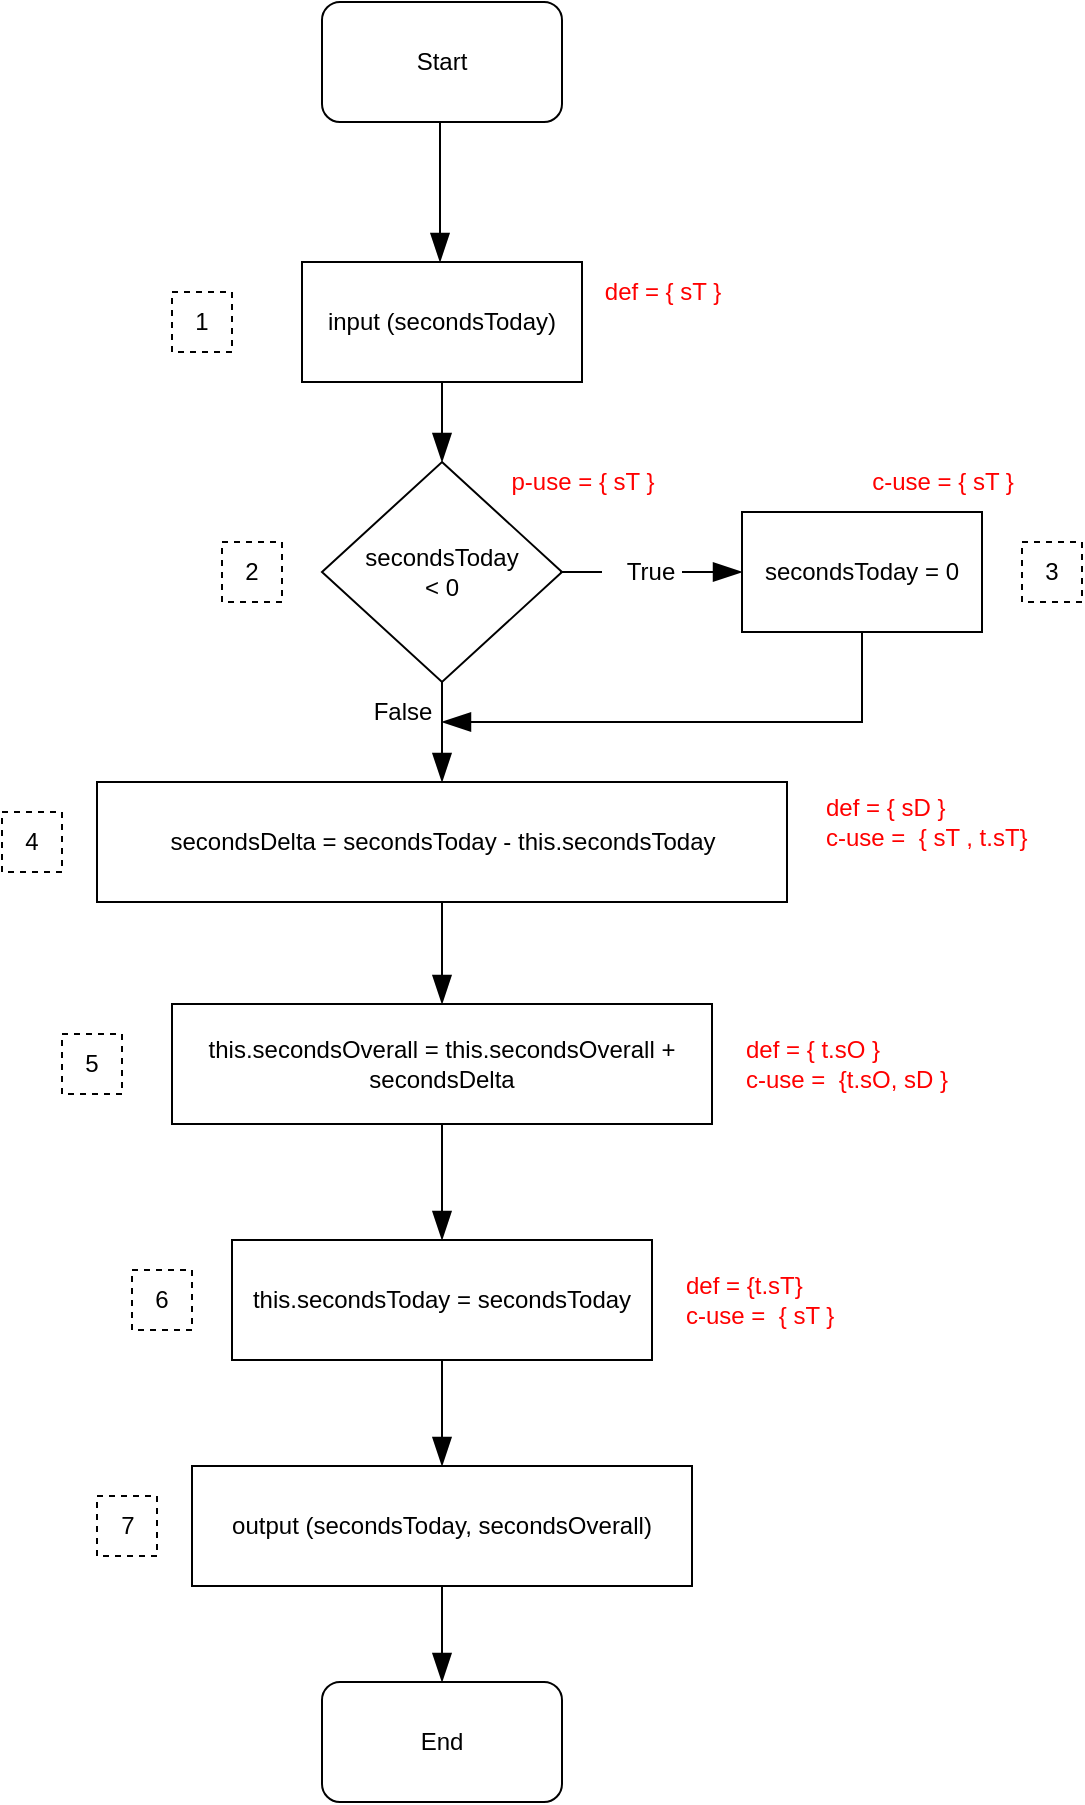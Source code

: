 <mxfile version="20.6.0" type="device" pages="2"><diagram id="liOgvTgpAcUxvXq3eYZ4" name="adjustSecond"><mxGraphModel dx="514" dy="450" grid="1" gridSize="10" guides="1" tooltips="1" connect="1" arrows="1" fold="1" page="1" pageScale="1" pageWidth="827" pageHeight="1169" math="0" shadow="0"><root><mxCell id="0"/><mxCell id="1" parent="0"/><mxCell id="0M1-VgwP2EdlSV_IYFY_-9" style="edgeStyle=orthogonalEdgeStyle;rounded=0;orthogonalLoop=1;jettySize=auto;html=1;entryX=0.5;entryY=0;entryDx=0;entryDy=0;endSize=12;endArrow=blockThin;endFill=1;" edge="1" parent="1"><mxGeometry relative="1" as="geometry"><mxPoint x="239" y="230" as="sourcePoint"/><mxPoint x="239" y="300" as="targetPoint"/></mxGeometry></mxCell><mxCell id="0M1-VgwP2EdlSV_IYFY_-1" value="Start" style="rounded=1;whiteSpace=wrap;html=1;" vertex="1" parent="1"><mxGeometry x="180" y="170" width="120" height="60" as="geometry"/></mxCell><mxCell id="0M1-VgwP2EdlSV_IYFY_-10" style="edgeStyle=orthogonalEdgeStyle;rounded=0;orthogonalLoop=1;jettySize=auto;html=1;entryX=0.5;entryY=0;entryDx=0;entryDy=0;endArrow=blockThin;endFill=1;endSize=12;" edge="1" parent="1" source="0M1-VgwP2EdlSV_IYFY_-2" target="0M1-VgwP2EdlSV_IYFY_-3"><mxGeometry relative="1" as="geometry"/></mxCell><mxCell id="0M1-VgwP2EdlSV_IYFY_-2" value="input (secondsToday)" style="rounded=0;whiteSpace=wrap;html=1;" vertex="1" parent="1"><mxGeometry x="170" y="300" width="140" height="60" as="geometry"/></mxCell><mxCell id="0M1-VgwP2EdlSV_IYFY_-11" style="edgeStyle=orthogonalEdgeStyle;rounded=0;orthogonalLoop=1;jettySize=auto;html=1;entryX=0;entryY=0.5;entryDx=0;entryDy=0;endArrow=blockThin;endFill=1;endSize=12;startArrow=none;" edge="1" parent="1" source="0M1-VgwP2EdlSV_IYFY_-40" target="0M1-VgwP2EdlSV_IYFY_-4"><mxGeometry relative="1" as="geometry"/></mxCell><mxCell id="0M1-VgwP2EdlSV_IYFY_-12" style="edgeStyle=orthogonalEdgeStyle;rounded=0;orthogonalLoop=1;jettySize=auto;html=1;entryX=0.5;entryY=0;entryDx=0;entryDy=0;endArrow=blockThin;endFill=1;endSize=12;" edge="1" parent="1" source="0M1-VgwP2EdlSV_IYFY_-3" target="0M1-VgwP2EdlSV_IYFY_-5"><mxGeometry relative="1" as="geometry"/></mxCell><mxCell id="0M1-VgwP2EdlSV_IYFY_-3" value="&lt;div&gt;secondsToday&lt;/div&gt;&lt;div&gt;&amp;lt; 0&lt;br&gt;&lt;/div&gt;" style="rhombus;whiteSpace=wrap;html=1;" vertex="1" parent="1"><mxGeometry x="180" y="400" width="120" height="110" as="geometry"/></mxCell><mxCell id="0M1-VgwP2EdlSV_IYFY_-14" style="edgeStyle=orthogonalEdgeStyle;rounded=0;orthogonalLoop=1;jettySize=auto;html=1;endArrow=blockThin;endFill=1;endSize=12;" edge="1" parent="1" source="0M1-VgwP2EdlSV_IYFY_-4"><mxGeometry relative="1" as="geometry"><mxPoint x="240" y="530" as="targetPoint"/><Array as="points"><mxPoint x="450" y="530"/></Array></mxGeometry></mxCell><mxCell id="0M1-VgwP2EdlSV_IYFY_-4" value="secondsToday = 0" style="rounded=0;whiteSpace=wrap;html=1;" vertex="1" parent="1"><mxGeometry x="390" y="425" width="120" height="60" as="geometry"/></mxCell><mxCell id="0M1-VgwP2EdlSV_IYFY_-15" style="edgeStyle=orthogonalEdgeStyle;rounded=0;orthogonalLoop=1;jettySize=auto;html=1;entryX=0.5;entryY=0;entryDx=0;entryDy=0;endArrow=blockThin;endFill=1;endSize=12;" edge="1" parent="1" source="0M1-VgwP2EdlSV_IYFY_-5" target="0M1-VgwP2EdlSV_IYFY_-6"><mxGeometry relative="1" as="geometry"/></mxCell><mxCell id="0M1-VgwP2EdlSV_IYFY_-5" value="secondsDelta = secondsToday - this.secondsToday" style="rounded=0;whiteSpace=wrap;html=1;" vertex="1" parent="1"><mxGeometry x="67.5" y="560" width="345" height="60" as="geometry"/></mxCell><mxCell id="0M1-VgwP2EdlSV_IYFY_-16" style="edgeStyle=orthogonalEdgeStyle;rounded=0;orthogonalLoop=1;jettySize=auto;html=1;entryX=0.5;entryY=0;entryDx=0;entryDy=0;endArrow=blockThin;endFill=1;endSize=12;" edge="1" parent="1" source="0M1-VgwP2EdlSV_IYFY_-6" target="0M1-VgwP2EdlSV_IYFY_-7"><mxGeometry relative="1" as="geometry"/></mxCell><mxCell id="0M1-VgwP2EdlSV_IYFY_-6" value="&lt;div&gt;this.secondsOverall = this.secondsOverall + secondsDelta&lt;/div&gt;" style="rounded=0;whiteSpace=wrap;html=1;" vertex="1" parent="1"><mxGeometry x="105" y="671" width="270" height="60" as="geometry"/></mxCell><mxCell id="0M1-VgwP2EdlSV_IYFY_-17" style="edgeStyle=orthogonalEdgeStyle;rounded=0;orthogonalLoop=1;jettySize=auto;html=1;entryX=0.5;entryY=0;entryDx=0;entryDy=0;endArrow=blockThin;endFill=1;endSize=12;" edge="1" parent="1" source="0M1-VgwP2EdlSV_IYFY_-7" target="0M1-VgwP2EdlSV_IYFY_-8"><mxGeometry relative="1" as="geometry"/></mxCell><mxCell id="0M1-VgwP2EdlSV_IYFY_-7" value="this.secondsToday = secondsToday" style="rounded=0;whiteSpace=wrap;html=1;" vertex="1" parent="1"><mxGeometry x="135" y="789" width="210" height="60" as="geometry"/></mxCell><mxCell id="0M1-VgwP2EdlSV_IYFY_-39" style="edgeStyle=orthogonalEdgeStyle;rounded=0;orthogonalLoop=1;jettySize=auto;html=1;entryX=0.5;entryY=0;entryDx=0;entryDy=0;fontColor=#000000;endArrow=blockThin;endFill=1;endSize=12;" edge="1" parent="1" source="0M1-VgwP2EdlSV_IYFY_-8" target="0M1-VgwP2EdlSV_IYFY_-38"><mxGeometry relative="1" as="geometry"/></mxCell><mxCell id="0M1-VgwP2EdlSV_IYFY_-8" value="output (secondsToday, secondsOverall)" style="rounded=0;whiteSpace=wrap;html=1;" vertex="1" parent="1"><mxGeometry x="115" y="902" width="250" height="60" as="geometry"/></mxCell><mxCell id="0M1-VgwP2EdlSV_IYFY_-19" value="1" style="whiteSpace=wrap;html=1;aspect=fixed;dashed=1;" vertex="1" parent="1"><mxGeometry x="105" y="315" width="30" height="30" as="geometry"/></mxCell><mxCell id="0M1-VgwP2EdlSV_IYFY_-21" value="2" style="whiteSpace=wrap;html=1;aspect=fixed;dashed=1;" vertex="1" parent="1"><mxGeometry x="130" y="440" width="30" height="30" as="geometry"/></mxCell><mxCell id="0M1-VgwP2EdlSV_IYFY_-22" value="3" style="whiteSpace=wrap;html=1;aspect=fixed;dashed=1;" vertex="1" parent="1"><mxGeometry x="530" y="440" width="30" height="30" as="geometry"/></mxCell><mxCell id="0M1-VgwP2EdlSV_IYFY_-23" value="4" style="whiteSpace=wrap;html=1;aspect=fixed;dashed=1;" vertex="1" parent="1"><mxGeometry x="20" y="575" width="30" height="30" as="geometry"/></mxCell><mxCell id="0M1-VgwP2EdlSV_IYFY_-24" value="5" style="whiteSpace=wrap;html=1;aspect=fixed;dashed=1;" vertex="1" parent="1"><mxGeometry x="50" y="686" width="30" height="30" as="geometry"/></mxCell><mxCell id="0M1-VgwP2EdlSV_IYFY_-25" value="6" style="whiteSpace=wrap;html=1;aspect=fixed;dashed=1;" vertex="1" parent="1"><mxGeometry x="85" y="804" width="30" height="30" as="geometry"/></mxCell><mxCell id="0M1-VgwP2EdlSV_IYFY_-26" value="7" style="whiteSpace=wrap;html=1;aspect=fixed;dashed=1;" vertex="1" parent="1"><mxGeometry x="67.5" y="917" width="30" height="30" as="geometry"/></mxCell><mxCell id="0M1-VgwP2EdlSV_IYFY_-28" value="def = { sT }" style="text;html=1;align=center;verticalAlign=middle;resizable=0;points=[];autosize=1;strokeColor=none;fillColor=none;fontColor=#FF0000;" vertex="1" parent="1"><mxGeometry x="310" y="300" width="80" height="30" as="geometry"/></mxCell><mxCell id="0M1-VgwP2EdlSV_IYFY_-29" value="p-use = { sT }" style="text;html=1;align=center;verticalAlign=middle;resizable=0;points=[];autosize=1;strokeColor=none;fillColor=none;fontColor=#FF0000;" vertex="1" parent="1"><mxGeometry x="260" y="395" width="100" height="30" as="geometry"/></mxCell><mxCell id="0M1-VgwP2EdlSV_IYFY_-30" value="c-use = { sT }" style="text;html=1;align=center;verticalAlign=middle;resizable=0;points=[];autosize=1;strokeColor=none;fillColor=none;fontColor=#FF0000;" vertex="1" parent="1"><mxGeometry x="440" y="395" width="100" height="30" as="geometry"/></mxCell><mxCell id="0M1-VgwP2EdlSV_IYFY_-31" value="&lt;div&gt;def = { sD }&lt;/div&gt;&lt;div&gt;c-use =&amp;nbsp; { sT , t.sT}&lt;/div&gt;" style="text;html=1;align=left;verticalAlign=middle;resizable=0;points=[];autosize=1;strokeColor=none;fillColor=none;fontColor=#FF0000;" vertex="1" parent="1"><mxGeometry x="430" y="560" width="120" height="40" as="geometry"/></mxCell><mxCell id="0M1-VgwP2EdlSV_IYFY_-32" value="&lt;div&gt;def = { t.sO }&lt;/div&gt;&lt;div&gt;c-use =&amp;nbsp; {t.sO, sD }&lt;/div&gt;" style="text;html=1;align=left;verticalAlign=middle;resizable=0;points=[];autosize=1;strokeColor=none;fillColor=none;fontColor=#FF0000;" vertex="1" parent="1"><mxGeometry x="390" y="681" width="130" height="40" as="geometry"/></mxCell><mxCell id="0M1-VgwP2EdlSV_IYFY_-33" value="&lt;div&gt;def = {t.sT}&lt;br&gt;&lt;/div&gt;&lt;div&gt;c-use =&amp;nbsp; { sT }&lt;/div&gt;" style="text;html=1;align=left;verticalAlign=middle;resizable=0;points=[];autosize=1;strokeColor=none;fillColor=none;fontColor=#FF0000;" vertex="1" parent="1"><mxGeometry x="360" y="799" width="100" height="40" as="geometry"/></mxCell><mxCell id="0M1-VgwP2EdlSV_IYFY_-38" value="End" style="rounded=1;whiteSpace=wrap;html=1;" vertex="1" parent="1"><mxGeometry x="180" y="1010" width="120" height="60" as="geometry"/></mxCell><mxCell id="0M1-VgwP2EdlSV_IYFY_-40" value="True" style="text;html=1;align=center;verticalAlign=middle;resizable=0;points=[];autosize=1;strokeColor=none;fillColor=none;fontColor=#000000;" vertex="1" parent="1"><mxGeometry x="319" y="440" width="50" height="30" as="geometry"/></mxCell><mxCell id="0M1-VgwP2EdlSV_IYFY_-43" value="" style="edgeStyle=orthogonalEdgeStyle;rounded=0;orthogonalLoop=1;jettySize=auto;html=1;entryX=0;entryY=0.5;entryDx=0;entryDy=0;endArrow=none;endFill=1;endSize=12;" edge="1" parent="1" source="0M1-VgwP2EdlSV_IYFY_-3" target="0M1-VgwP2EdlSV_IYFY_-40"><mxGeometry relative="1" as="geometry"><mxPoint x="300" y="455" as="sourcePoint"/><mxPoint x="390" y="455" as="targetPoint"/></mxGeometry></mxCell><mxCell id="0M1-VgwP2EdlSV_IYFY_-44" value="False" style="text;html=1;align=center;verticalAlign=middle;resizable=0;points=[];autosize=1;strokeColor=none;fillColor=none;fontColor=#000000;" vertex="1" parent="1"><mxGeometry x="195" y="510" width="50" height="30" as="geometry"/></mxCell></root></mxGraphModel></diagram><diagram id="D2rokzKqCzyFWOG7JVVC" name="parseSecond"><mxGraphModel dx="953" dy="440" grid="1" gridSize="10" guides="1" tooltips="1" connect="1" arrows="1" fold="1" page="1" pageScale="1" pageWidth="827" pageHeight="1169" math="0" shadow="0"><root><mxCell id="0"/><mxCell id="1" parent="0"/><mxCell id="TjKE5htQDsoCF-OmqS9V-12" value="" style="edgeStyle=orthogonalEdgeStyle;rounded=0;orthogonalLoop=1;jettySize=auto;html=1;fontColor=#000000;endArrow=blockThin;endFill=1;endSize=12;" edge="1" parent="1" source="TjKE5htQDsoCF-OmqS9V-1" target="TjKE5htQDsoCF-OmqS9V-2"><mxGeometry relative="1" as="geometry"/></mxCell><mxCell id="TjKE5htQDsoCF-OmqS9V-1" value="Start" style="rounded=1;whiteSpace=wrap;html=1;fontColor=#000000;" vertex="1" parent="1"><mxGeometry x="160" y="260" width="120" height="60" as="geometry"/></mxCell><mxCell id="TjKE5htQDsoCF-OmqS9V-13" style="edgeStyle=orthogonalEdgeStyle;rounded=0;orthogonalLoop=1;jettySize=auto;html=1;entryX=0.5;entryY=0;entryDx=0;entryDy=0;fontColor=#000000;endArrow=blockThin;endFill=1;endSize=12;" edge="1" parent="1" source="TjKE5htQDsoCF-OmqS9V-2" target="TjKE5htQDsoCF-OmqS9V-3"><mxGeometry relative="1" as="geometry"/></mxCell><mxCell id="TjKE5htQDsoCF-OmqS9V-2" value="Input ( strTime )" style="rounded=0;whiteSpace=wrap;html=1;fontColor=#000000;" vertex="1" parent="1"><mxGeometry x="160" y="370" width="120" height="60" as="geometry"/></mxCell><mxCell id="TjKE5htQDsoCF-OmqS9V-14" style="edgeStyle=orthogonalEdgeStyle;rounded=0;orthogonalLoop=1;jettySize=auto;html=1;entryX=0.5;entryY=0;entryDx=0;entryDy=0;fontColor=#000000;endArrow=blockThin;endFill=1;endSize=12;" edge="1" parent="1" source="TjKE5htQDsoCF-OmqS9V-3" target="TjKE5htQDsoCF-OmqS9V-4"><mxGeometry relative="1" as="geometry"/></mxCell><mxCell id="TjKE5htQDsoCF-OmqS9V-3" value="p = a pattern" style="rounded=0;whiteSpace=wrap;html=1;fontColor=#000000;" vertex="1" parent="1"><mxGeometry x="160" y="470" width="120" height="60" as="geometry"/></mxCell><mxCell id="TjKE5htQDsoCF-OmqS9V-15" style="edgeStyle=orthogonalEdgeStyle;rounded=0;orthogonalLoop=1;jettySize=auto;html=1;entryX=0.5;entryY=0;entryDx=0;entryDy=0;fontColor=#000000;endArrow=blockThin;endFill=1;endSize=12;" edge="1" parent="1" source="TjKE5htQDsoCF-OmqS9V-4" target="TjKE5htQDsoCF-OmqS9V-5"><mxGeometry relative="1" as="geometry"/></mxCell><mxCell id="TjKE5htQDsoCF-OmqS9V-4" value="m = p.matcher(strTime)" style="rounded=0;whiteSpace=wrap;html=1;fontColor=#000000;" vertex="1" parent="1"><mxGeometry x="145" y="560" width="150" height="60" as="geometry"/></mxCell><mxCell id="TjKE5htQDsoCF-OmqS9V-16" style="edgeStyle=orthogonalEdgeStyle;rounded=0;orthogonalLoop=1;jettySize=auto;html=1;entryX=0;entryY=0.5;entryDx=0;entryDy=0;fontColor=#000000;endArrow=blockThin;endFill=1;endSize=12;" edge="1" parent="1" source="TjKE5htQDsoCF-OmqS9V-5" target="TjKE5htQDsoCF-OmqS9V-6"><mxGeometry relative="1" as="geometry"/></mxCell><mxCell id="P1FGXtTaocOsbsi9R6dG-17" value="True" style="edgeLabel;html=1;align=center;verticalAlign=middle;resizable=0;points=[];fontColor=#000000;" vertex="1" connectable="0" parent="TjKE5htQDsoCF-OmqS9V-16"><mxGeometry x="0.222" y="2" relative="1" as="geometry"><mxPoint as="offset"/></mxGeometry></mxCell><mxCell id="TjKE5htQDsoCF-OmqS9V-18" style="edgeStyle=orthogonalEdgeStyle;rounded=0;orthogonalLoop=1;jettySize=auto;html=1;entryX=0.5;entryY=0;entryDx=0;entryDy=0;fontColor=#000000;endArrow=blockThin;endFill=1;endSize=12;" edge="1" parent="1" source="TjKE5htQDsoCF-OmqS9V-5" target="TjKE5htQDsoCF-OmqS9V-7"><mxGeometry relative="1" as="geometry"/></mxCell><mxCell id="TjKE5htQDsoCF-OmqS9V-5" value="m.matches" style="rhombus;whiteSpace=wrap;html=1;rounded=0;fontColor=#000000;" vertex="1" parent="1"><mxGeometry x="170" y="650" width="100" height="80" as="geometry"/></mxCell><mxCell id="TjKE5htQDsoCF-OmqS9V-6" value="ParseException" style="rounded=0;whiteSpace=wrap;html=1;fontColor=#000000;" vertex="1" parent="1"><mxGeometry x="360" y="675" width="120" height="30" as="geometry"/></mxCell><mxCell id="TjKE5htQDsoCF-OmqS9V-19" style="edgeStyle=orthogonalEdgeStyle;rounded=0;orthogonalLoop=1;jettySize=auto;html=1;entryX=0.5;entryY=0;entryDx=0;entryDy=0;fontColor=#000000;endArrow=blockThin;endFill=1;endSize=12;" edge="1" parent="1" source="TjKE5htQDsoCF-OmqS9V-7" target="TjKE5htQDsoCF-OmqS9V-8"><mxGeometry relative="1" as="geometry"/></mxCell><mxCell id="TjKE5htQDsoCF-OmqS9V-7" value="hours = parseInt(m)" style="rounded=0;whiteSpace=wrap;html=1;fontColor=#000000;" vertex="1" parent="1"><mxGeometry x="145" y="800" width="150" height="60" as="geometry"/></mxCell><mxCell id="TjKE5htQDsoCF-OmqS9V-20" style="edgeStyle=orthogonalEdgeStyle;rounded=0;orthogonalLoop=1;jettySize=auto;html=1;entryX=0.5;entryY=0;entryDx=0;entryDy=0;fontColor=#000000;endArrow=blockThin;endFill=1;endSize=12;" edge="1" parent="1" source="TjKE5htQDsoCF-OmqS9V-8" target="TjKE5htQDsoCF-OmqS9V-9"><mxGeometry relative="1" as="geometry"/></mxCell><mxCell id="TjKE5htQDsoCF-OmqS9V-8" value="minutes = parseInt(m)" style="rounded=0;whiteSpace=wrap;html=1;fontColor=#000000;" vertex="1" parent="1"><mxGeometry x="145" y="890" width="150" height="60" as="geometry"/></mxCell><mxCell id="TjKE5htQDsoCF-OmqS9V-21" style="edgeStyle=orthogonalEdgeStyle;rounded=0;orthogonalLoop=1;jettySize=auto;html=1;entryX=0.5;entryY=0;entryDx=0;entryDy=0;fontColor=#000000;endArrow=blockThin;endFill=1;endSize=12;" edge="1" parent="1" source="TjKE5htQDsoCF-OmqS9V-9" target="TjKE5htQDsoCF-OmqS9V-10"><mxGeometry relative="1" as="geometry"/></mxCell><mxCell id="TjKE5htQDsoCF-OmqS9V-9" value="seconds = parseInt(m)" style="rounded=0;whiteSpace=wrap;html=1;fontColor=#000000;" vertex="1" parent="1"><mxGeometry x="145" y="980" width="150" height="60" as="geometry"/></mxCell><mxCell id="TjKE5htQDsoCF-OmqS9V-22" style="edgeStyle=orthogonalEdgeStyle;rounded=0;orthogonalLoop=1;jettySize=auto;html=1;entryX=0.5;entryY=0;entryDx=0;entryDy=0;fontColor=#000000;endArrow=blockThin;endFill=1;endSize=12;" edge="1" parent="1" source="TjKE5htQDsoCF-OmqS9V-10" target="TjKE5htQDsoCF-OmqS9V-11"><mxGeometry relative="1" as="geometry"/></mxCell><mxCell id="TjKE5htQDsoCF-OmqS9V-10" value="out = hours*36000 + minutes*60 + seconds" style="rounded=0;whiteSpace=wrap;html=1;fontColor=#000000;" vertex="1" parent="1"><mxGeometry x="80" y="1100" width="280" height="60" as="geometry"/></mxCell><mxCell id="P1FGXtTaocOsbsi9R6dG-3" style="edgeStyle=orthogonalEdgeStyle;rounded=0;orthogonalLoop=1;jettySize=auto;html=1;entryX=0.5;entryY=0;entryDx=0;entryDy=0;fontColor=#000000;endArrow=blockThin;endFill=1;endSize=12;" edge="1" parent="1" source="TjKE5htQDsoCF-OmqS9V-11" target="P1FGXtTaocOsbsi9R6dG-2"><mxGeometry relative="1" as="geometry"/></mxCell><mxCell id="TjKE5htQDsoCF-OmqS9V-11" value="output (out)" style="rounded=0;whiteSpace=wrap;html=1;fontColor=#000000;" vertex="1" parent="1"><mxGeometry x="160" y="1220" width="120" height="60" as="geometry"/></mxCell><mxCell id="FSAUQ5xEQcKxpu0eYRTK-2" value="1" style="whiteSpace=wrap;html=1;aspect=fixed;dashed=1;" vertex="1" parent="1"><mxGeometry x="105" y="385" width="30" height="30" as="geometry"/></mxCell><mxCell id="FSAUQ5xEQcKxpu0eYRTK-3" value="2" style="whiteSpace=wrap;html=1;aspect=fixed;dashed=1;" vertex="1" parent="1"><mxGeometry x="105" y="485" width="30" height="30" as="geometry"/></mxCell><mxCell id="FSAUQ5xEQcKxpu0eYRTK-4" value="3" style="whiteSpace=wrap;html=1;aspect=fixed;dashed=1;" vertex="1" parent="1"><mxGeometry x="90" y="575" width="30" height="30" as="geometry"/></mxCell><mxCell id="FSAUQ5xEQcKxpu0eYRTK-5" value="4" style="whiteSpace=wrap;html=1;aspect=fixed;dashed=1;" vertex="1" parent="1"><mxGeometry x="120" y="675" width="30" height="30" as="geometry"/></mxCell><mxCell id="FSAUQ5xEQcKxpu0eYRTK-6" value="5" style="whiteSpace=wrap;html=1;aspect=fixed;dashed=1;" vertex="1" parent="1"><mxGeometry x="500" y="675" width="30" height="30" as="geometry"/></mxCell><mxCell id="FSAUQ5xEQcKxpu0eYRTK-7" value="6" style="whiteSpace=wrap;html=1;aspect=fixed;dashed=1;" vertex="1" parent="1"><mxGeometry x="90" y="815" width="30" height="30" as="geometry"/></mxCell><mxCell id="FSAUQ5xEQcKxpu0eYRTK-8" value="7" style="whiteSpace=wrap;html=1;aspect=fixed;dashed=1;" vertex="1" parent="1"><mxGeometry x="90" y="905" width="30" height="30" as="geometry"/></mxCell><mxCell id="FSAUQ5xEQcKxpu0eYRTK-9" value="8" style="whiteSpace=wrap;html=1;aspect=fixed;dashed=1;" vertex="1" parent="1"><mxGeometry x="90" y="995" width="30" height="30" as="geometry"/></mxCell><mxCell id="FSAUQ5xEQcKxpu0eYRTK-10" value="9" style="whiteSpace=wrap;html=1;aspect=fixed;dashed=1;" vertex="1" parent="1"><mxGeometry x="30" y="1115" width="30" height="30" as="geometry"/></mxCell><mxCell id="P1FGXtTaocOsbsi9R6dG-1" value="10" style="whiteSpace=wrap;html=1;aspect=fixed;dashed=1;" vertex="1" parent="1"><mxGeometry x="105" y="1235" width="30" height="30" as="geometry"/></mxCell><mxCell id="P1FGXtTaocOsbsi9R6dG-2" value="End" style="rounded=1;whiteSpace=wrap;html=1;fontColor=#000000;" vertex="1" parent="1"><mxGeometry x="160" y="1340" width="120" height="60" as="geometry"/></mxCell><mxCell id="P1FGXtTaocOsbsi9R6dG-5" value="def = { strT }" style="text;html=1;align=center;verticalAlign=middle;resizable=0;points=[];autosize=1;strokeColor=none;fillColor=none;fontColor=#FF0000;" vertex="1" parent="1"><mxGeometry x="290" y="385" width="90" height="30" as="geometry"/></mxCell><mxCell id="P1FGXtTaocOsbsi9R6dG-6" value="def = { p }" style="text;html=1;align=center;verticalAlign=middle;resizable=0;points=[];autosize=1;strokeColor=none;fillColor=none;fontColor=#FF0000;" vertex="1" parent="1"><mxGeometry x="295" y="475" width="70" height="30" as="geometry"/></mxCell><mxCell id="P1FGXtTaocOsbsi9R6dG-7" value="&lt;div&gt;def = { m }&lt;/div&gt;&lt;div&gt;c-use = { p, strT }&lt;br&gt;&lt;/div&gt;" style="text;html=1;align=left;verticalAlign=middle;resizable=0;points=[];autosize=1;strokeColor=none;fillColor=none;fontColor=#FF0000;" vertex="1" parent="1"><mxGeometry x="314" y="570" width="120" height="40" as="geometry"/></mxCell><mxCell id="P1FGXtTaocOsbsi9R6dG-8" value="p-use = { m }" style="text;html=1;align=center;verticalAlign=middle;resizable=0;points=[];autosize=1;strokeColor=none;fillColor=none;fontColor=#FF0000;" vertex="1" parent="1"><mxGeometry x="250" y="645" width="90" height="30" as="geometry"/></mxCell><mxCell id="P1FGXtTaocOsbsi9R6dG-9" value="&lt;div&gt;def = { hour }&lt;br&gt;&lt;/div&gt;&lt;div&gt;c-use = { m }&lt;/div&gt;" style="text;html=1;align=left;verticalAlign=middle;resizable=0;points=[];autosize=1;strokeColor=none;fillColor=none;fontColor=#FF0000;" vertex="1" parent="1"><mxGeometry x="310" y="810" width="90" height="40" as="geometry"/></mxCell><mxCell id="P1FGXtTaocOsbsi9R6dG-10" value="&lt;div&gt;def = { minutes }&lt;/div&gt;&lt;div&gt;c-use = { m }&lt;br&gt;&lt;/div&gt;" style="text;html=1;align=left;verticalAlign=middle;resizable=0;points=[];autosize=1;strokeColor=none;fillColor=none;fontColor=#FF0000;" vertex="1" parent="1"><mxGeometry x="310" y="900" width="110" height="40" as="geometry"/></mxCell><mxCell id="P1FGXtTaocOsbsi9R6dG-14" value="&lt;div&gt;def = { seconds }&lt;/div&gt;&lt;div&gt;c-use = { m }&lt;br&gt;&lt;/div&gt;" style="text;html=1;align=left;verticalAlign=middle;resizable=0;points=[];autosize=1;strokeColor=none;fillColor=none;fontColor=#FF0000;" vertex="1" parent="1"><mxGeometry x="310" y="990" width="120" height="40" as="geometry"/></mxCell><mxCell id="P1FGXtTaocOsbsi9R6dG-15" value="&lt;div&gt;def = { out }&lt;/div&gt;&lt;div&gt;c-use = { hours, minutes, seconds}&lt;br&gt;&lt;/div&gt;" style="text;html=1;align=left;verticalAlign=middle;resizable=0;points=[];autosize=1;strokeColor=none;fillColor=none;fontColor=#FF0000;" vertex="1" parent="1"><mxGeometry x="380" y="1110" width="220" height="40" as="geometry"/></mxCell><mxCell id="P1FGXtTaocOsbsi9R6dG-18" value="False" style="text;html=1;align=center;verticalAlign=middle;resizable=0;points=[];autosize=1;strokeColor=none;fillColor=none;fontColor=#000000;" vertex="1" parent="1"><mxGeometry x="215" y="745" width="50" height="30" as="geometry"/></mxCell></root></mxGraphModel></diagram></mxfile>